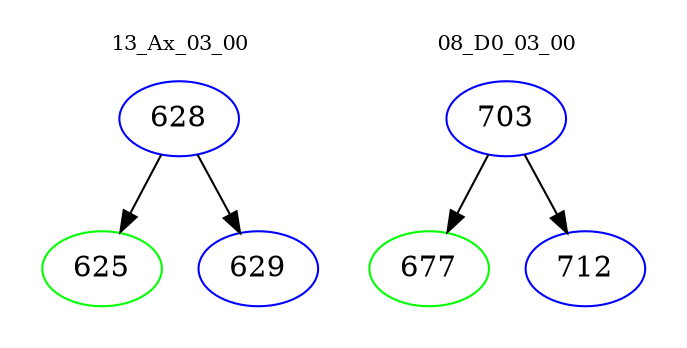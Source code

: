 digraph{
subgraph cluster_0 {
color = white
label = "13_Ax_03_00";
fontsize=10;
T0_628 [label="628", color="blue"]
T0_628 -> T0_625 [color="black"]
T0_625 [label="625", color="green"]
T0_628 -> T0_629 [color="black"]
T0_629 [label="629", color="blue"]
}
subgraph cluster_1 {
color = white
label = "08_D0_03_00";
fontsize=10;
T1_703 [label="703", color="blue"]
T1_703 -> T1_677 [color="black"]
T1_677 [label="677", color="green"]
T1_703 -> T1_712 [color="black"]
T1_712 [label="712", color="blue"]
}
}
